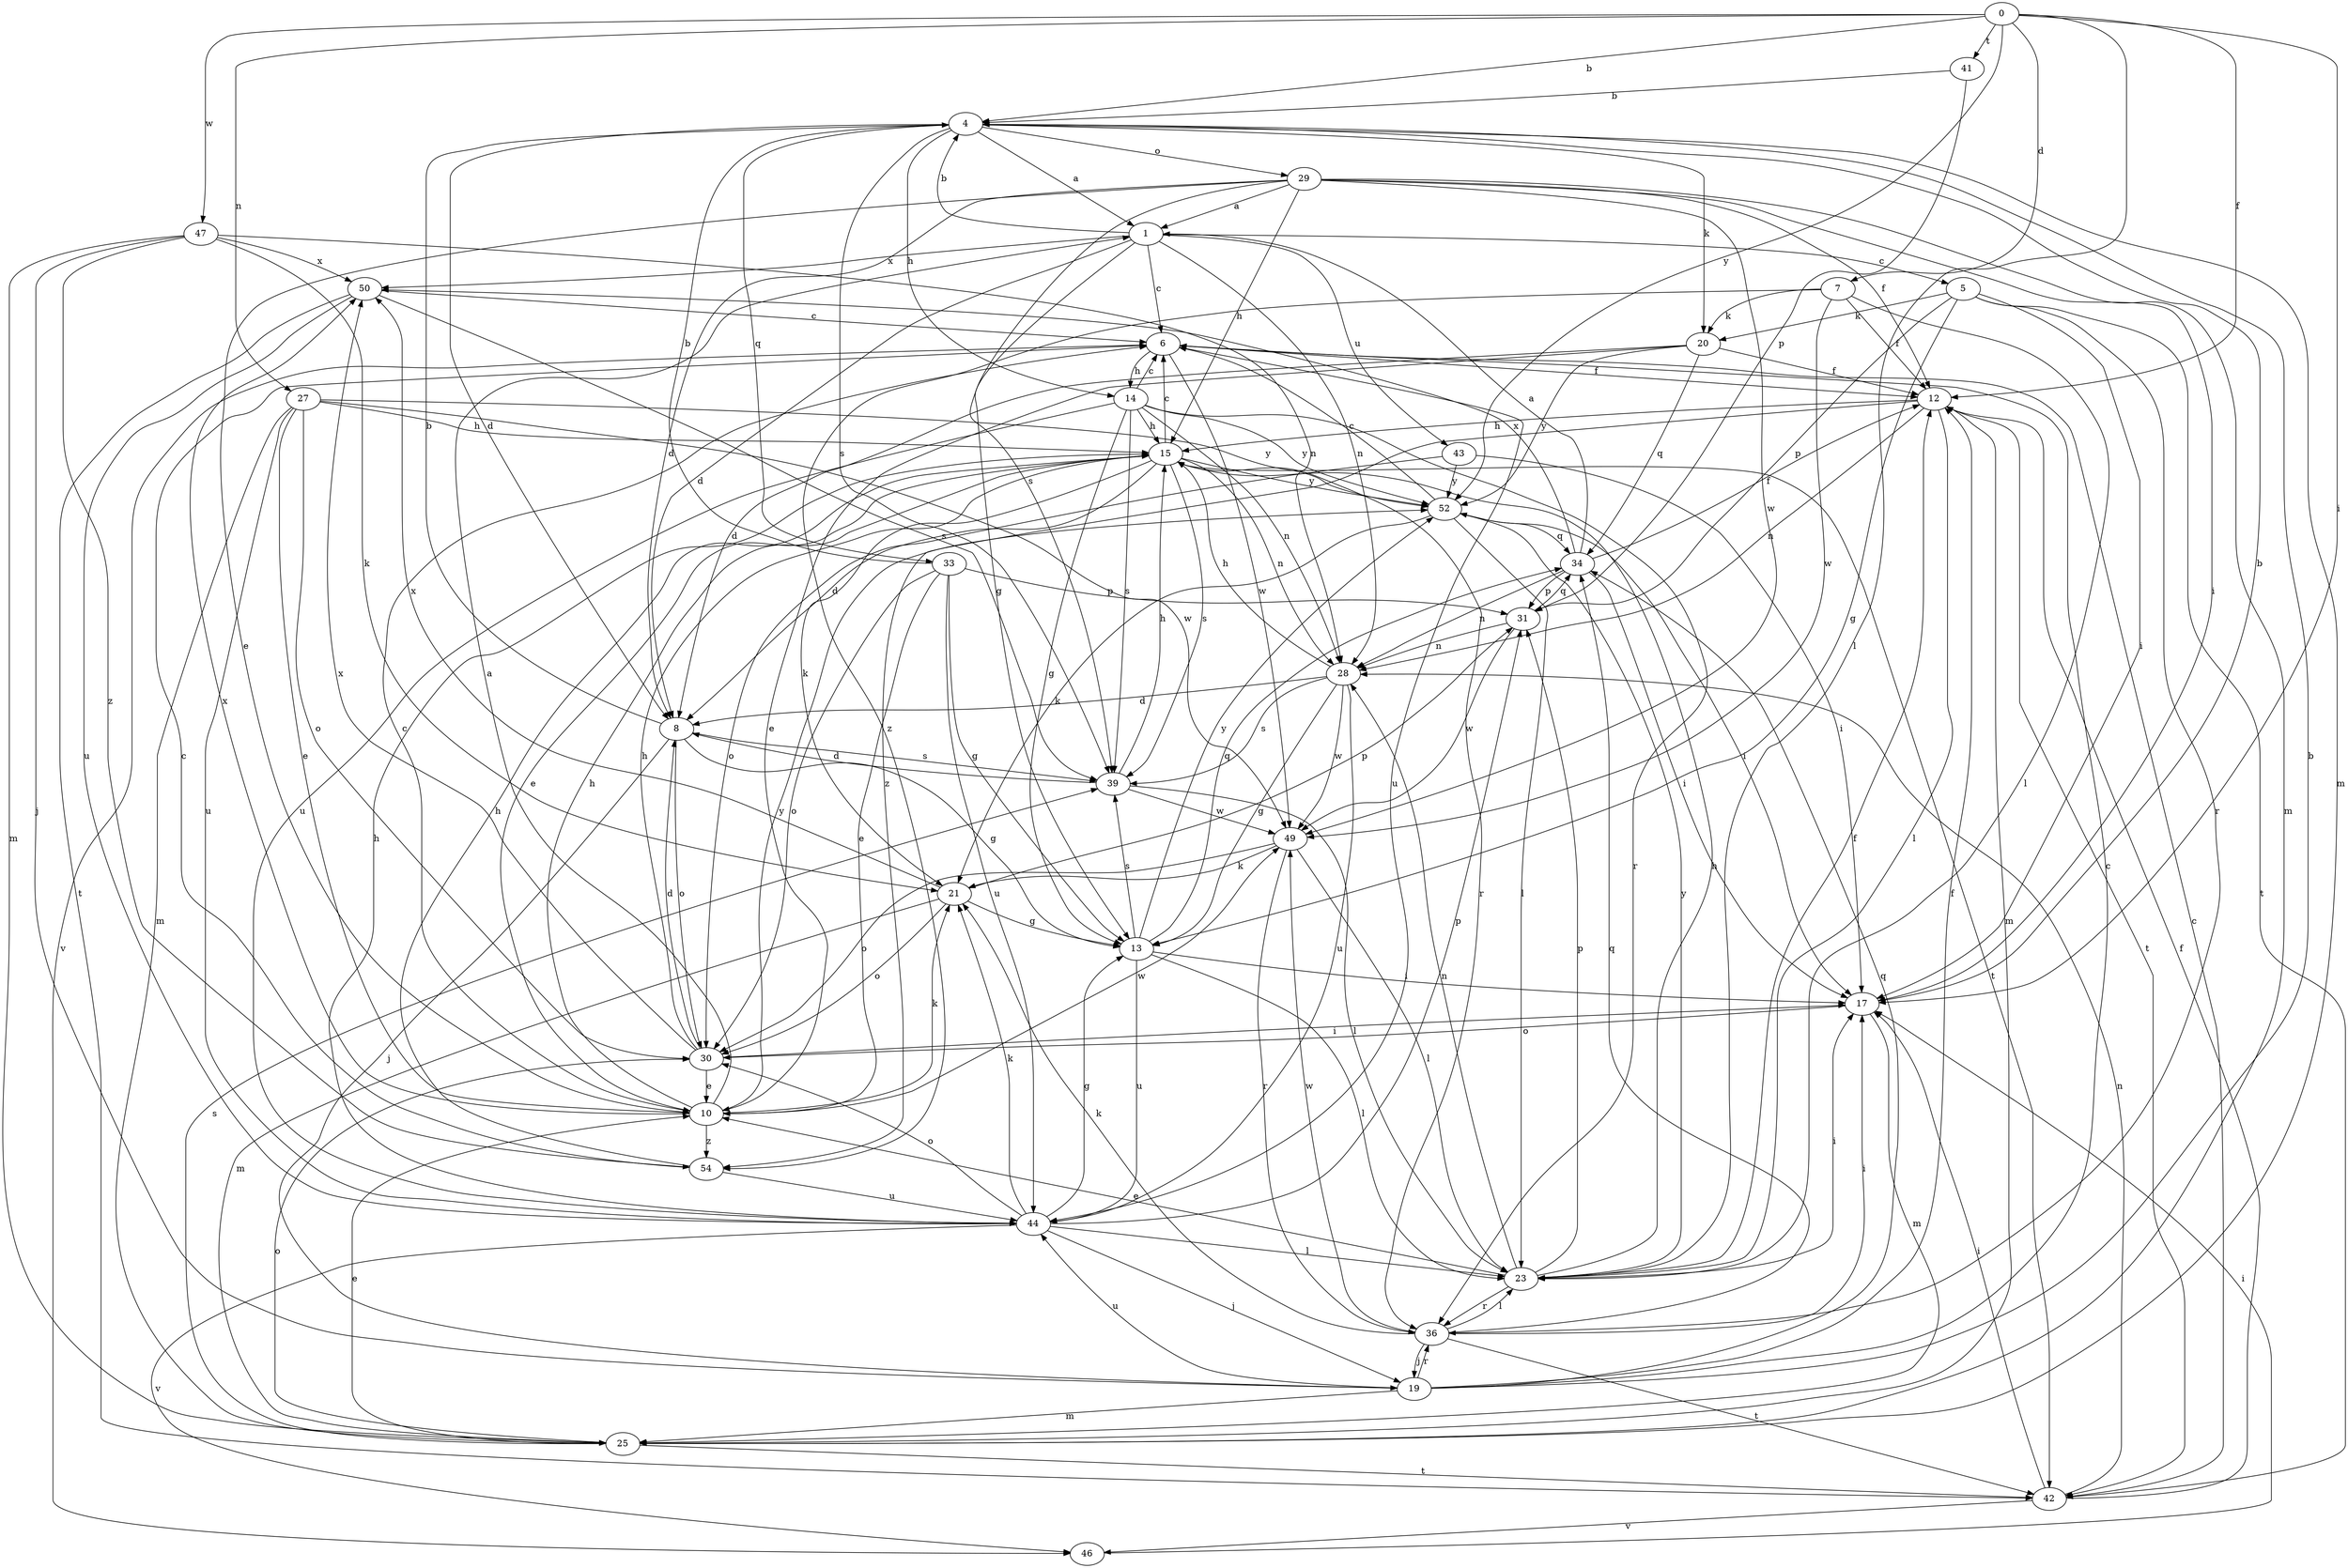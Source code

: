 strict digraph  {
0;
1;
4;
5;
6;
7;
8;
10;
12;
13;
14;
15;
17;
19;
20;
21;
23;
25;
27;
28;
29;
30;
31;
33;
34;
36;
39;
41;
42;
43;
44;
46;
47;
49;
50;
52;
54;
0 -> 4  [label=b];
0 -> 7  [label=d];
0 -> 12  [label=f];
0 -> 17  [label=i];
0 -> 23  [label=l];
0 -> 27  [label=n];
0 -> 41  [label=t];
0 -> 47  [label=w];
0 -> 52  [label=y];
1 -> 4  [label=b];
1 -> 5  [label=c];
1 -> 6  [label=c];
1 -> 8  [label=d];
1 -> 13  [label=g];
1 -> 28  [label=n];
1 -> 43  [label=u];
1 -> 50  [label=x];
4 -> 1  [label=a];
4 -> 8  [label=d];
4 -> 14  [label=h];
4 -> 20  [label=k];
4 -> 25  [label=m];
4 -> 29  [label=o];
4 -> 33  [label=q];
4 -> 39  [label=s];
5 -> 13  [label=g];
5 -> 17  [label=i];
5 -> 20  [label=k];
5 -> 31  [label=p];
5 -> 36  [label=r];
5 -> 42  [label=t];
6 -> 12  [label=f];
6 -> 14  [label=h];
6 -> 44  [label=u];
6 -> 46  [label=v];
6 -> 49  [label=w];
7 -> 12  [label=f];
7 -> 20  [label=k];
7 -> 23  [label=l];
7 -> 49  [label=w];
7 -> 54  [label=z];
8 -> 4  [label=b];
8 -> 13  [label=g];
8 -> 19  [label=j];
8 -> 30  [label=o];
8 -> 39  [label=s];
10 -> 1  [label=a];
10 -> 6  [label=c];
10 -> 15  [label=h];
10 -> 21  [label=k];
10 -> 49  [label=w];
10 -> 50  [label=x];
10 -> 52  [label=y];
10 -> 54  [label=z];
12 -> 15  [label=h];
12 -> 23  [label=l];
12 -> 25  [label=m];
12 -> 28  [label=n];
12 -> 42  [label=t];
12 -> 54  [label=z];
13 -> 17  [label=i];
13 -> 23  [label=l];
13 -> 34  [label=q];
13 -> 39  [label=s];
13 -> 44  [label=u];
13 -> 52  [label=y];
14 -> 6  [label=c];
14 -> 13  [label=g];
14 -> 15  [label=h];
14 -> 28  [label=n];
14 -> 36  [label=r];
14 -> 39  [label=s];
14 -> 44  [label=u];
14 -> 52  [label=y];
15 -> 6  [label=c];
15 -> 8  [label=d];
15 -> 10  [label=e];
15 -> 21  [label=k];
15 -> 28  [label=n];
15 -> 36  [label=r];
15 -> 39  [label=s];
15 -> 42  [label=t];
15 -> 52  [label=y];
17 -> 4  [label=b];
17 -> 25  [label=m];
17 -> 30  [label=o];
19 -> 4  [label=b];
19 -> 6  [label=c];
19 -> 12  [label=f];
19 -> 25  [label=m];
19 -> 34  [label=q];
19 -> 36  [label=r];
19 -> 44  [label=u];
20 -> 8  [label=d];
20 -> 10  [label=e];
20 -> 12  [label=f];
20 -> 34  [label=q];
20 -> 52  [label=y];
21 -> 13  [label=g];
21 -> 25  [label=m];
21 -> 30  [label=o];
21 -> 31  [label=p];
21 -> 50  [label=x];
23 -> 10  [label=e];
23 -> 12  [label=f];
23 -> 15  [label=h];
23 -> 17  [label=i];
23 -> 28  [label=n];
23 -> 31  [label=p];
23 -> 36  [label=r];
23 -> 52  [label=y];
25 -> 10  [label=e];
25 -> 30  [label=o];
25 -> 39  [label=s];
25 -> 42  [label=t];
27 -> 10  [label=e];
27 -> 15  [label=h];
27 -> 25  [label=m];
27 -> 30  [label=o];
27 -> 44  [label=u];
27 -> 49  [label=w];
27 -> 52  [label=y];
28 -> 8  [label=d];
28 -> 13  [label=g];
28 -> 15  [label=h];
28 -> 39  [label=s];
28 -> 44  [label=u];
28 -> 49  [label=w];
29 -> 1  [label=a];
29 -> 8  [label=d];
29 -> 10  [label=e];
29 -> 12  [label=f];
29 -> 15  [label=h];
29 -> 17  [label=i];
29 -> 25  [label=m];
29 -> 39  [label=s];
29 -> 49  [label=w];
30 -> 8  [label=d];
30 -> 10  [label=e];
30 -> 15  [label=h];
30 -> 17  [label=i];
30 -> 50  [label=x];
31 -> 28  [label=n];
31 -> 34  [label=q];
31 -> 49  [label=w];
33 -> 4  [label=b];
33 -> 10  [label=e];
33 -> 13  [label=g];
33 -> 30  [label=o];
33 -> 31  [label=p];
33 -> 44  [label=u];
34 -> 1  [label=a];
34 -> 12  [label=f];
34 -> 17  [label=i];
34 -> 28  [label=n];
34 -> 31  [label=p];
34 -> 50  [label=x];
36 -> 17  [label=i];
36 -> 19  [label=j];
36 -> 21  [label=k];
36 -> 23  [label=l];
36 -> 34  [label=q];
36 -> 42  [label=t];
36 -> 49  [label=w];
39 -> 8  [label=d];
39 -> 15  [label=h];
39 -> 23  [label=l];
39 -> 49  [label=w];
41 -> 4  [label=b];
41 -> 31  [label=p];
42 -> 6  [label=c];
42 -> 12  [label=f];
42 -> 17  [label=i];
42 -> 28  [label=n];
42 -> 46  [label=v];
43 -> 17  [label=i];
43 -> 30  [label=o];
43 -> 52  [label=y];
44 -> 13  [label=g];
44 -> 15  [label=h];
44 -> 19  [label=j];
44 -> 21  [label=k];
44 -> 23  [label=l];
44 -> 30  [label=o];
44 -> 31  [label=p];
44 -> 46  [label=v];
46 -> 17  [label=i];
47 -> 19  [label=j];
47 -> 21  [label=k];
47 -> 25  [label=m];
47 -> 28  [label=n];
47 -> 50  [label=x];
47 -> 54  [label=z];
49 -> 21  [label=k];
49 -> 23  [label=l];
49 -> 30  [label=o];
49 -> 36  [label=r];
50 -> 6  [label=c];
50 -> 39  [label=s];
50 -> 42  [label=t];
50 -> 44  [label=u];
52 -> 6  [label=c];
52 -> 17  [label=i];
52 -> 21  [label=k];
52 -> 23  [label=l];
52 -> 34  [label=q];
54 -> 6  [label=c];
54 -> 15  [label=h];
54 -> 44  [label=u];
}
